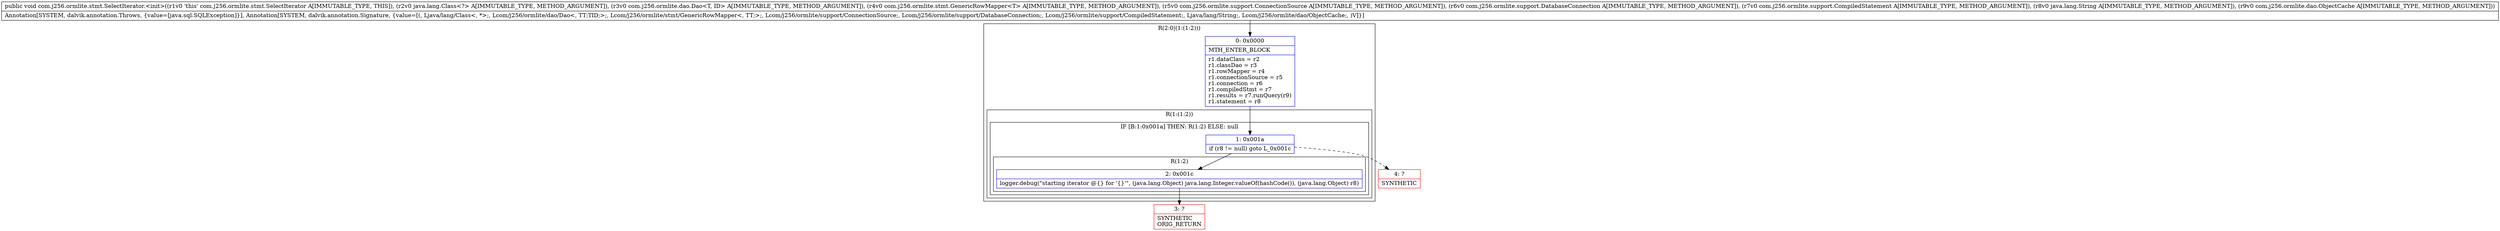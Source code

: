 digraph "CFG forcom.j256.ormlite.stmt.SelectIterator.\<init\>(Ljava\/lang\/Class;Lcom\/j256\/ormlite\/dao\/Dao;Lcom\/j256\/ormlite\/stmt\/GenericRowMapper;Lcom\/j256\/ormlite\/support\/ConnectionSource;Lcom\/j256\/ormlite\/support\/DatabaseConnection;Lcom\/j256\/ormlite\/support\/CompiledStatement;Ljava\/lang\/String;Lcom\/j256\/ormlite\/dao\/ObjectCache;)V" {
subgraph cluster_Region_1475799676 {
label = "R(2:0|(1:(1:2)))";
node [shape=record,color=blue];
Node_0 [shape=record,label="{0\:\ 0x0000|MTH_ENTER_BLOCK\l|r1.dataClass = r2\lr1.classDao = r3\lr1.rowMapper = r4\lr1.connectionSource = r5\lr1.connection = r6\lr1.compiledStmt = r7\lr1.results = r7.runQuery(r9)\lr1.statement = r8\l}"];
subgraph cluster_Region_1985089210 {
label = "R(1:(1:2))";
node [shape=record,color=blue];
subgraph cluster_IfRegion_791828604 {
label = "IF [B:1:0x001a] THEN: R(1:2) ELSE: null";
node [shape=record,color=blue];
Node_1 [shape=record,label="{1\:\ 0x001a|if (r8 != null) goto L_0x001c\l}"];
subgraph cluster_Region_2013959796 {
label = "R(1:2)";
node [shape=record,color=blue];
Node_2 [shape=record,label="{2\:\ 0x001c|logger.debug(\"starting iterator @\{\} for '\{\}'\", (java.lang.Object) java.lang.Integer.valueOf(hashCode()), (java.lang.Object) r8)\l}"];
}
}
}
}
Node_3 [shape=record,color=red,label="{3\:\ ?|SYNTHETIC\lORIG_RETURN\l}"];
Node_4 [shape=record,color=red,label="{4\:\ ?|SYNTHETIC\l}"];
MethodNode[shape=record,label="{public void com.j256.ormlite.stmt.SelectIterator.\<init\>((r1v0 'this' com.j256.ormlite.stmt.SelectIterator A[IMMUTABLE_TYPE, THIS]), (r2v0 java.lang.Class\<?\> A[IMMUTABLE_TYPE, METHOD_ARGUMENT]), (r3v0 com.j256.ormlite.dao.Dao\<T, ID\> A[IMMUTABLE_TYPE, METHOD_ARGUMENT]), (r4v0 com.j256.ormlite.stmt.GenericRowMapper\<T\> A[IMMUTABLE_TYPE, METHOD_ARGUMENT]), (r5v0 com.j256.ormlite.support.ConnectionSource A[IMMUTABLE_TYPE, METHOD_ARGUMENT]), (r6v0 com.j256.ormlite.support.DatabaseConnection A[IMMUTABLE_TYPE, METHOD_ARGUMENT]), (r7v0 com.j256.ormlite.support.CompiledStatement A[IMMUTABLE_TYPE, METHOD_ARGUMENT]), (r8v0 java.lang.String A[IMMUTABLE_TYPE, METHOD_ARGUMENT]), (r9v0 com.j256.ormlite.dao.ObjectCache A[IMMUTABLE_TYPE, METHOD_ARGUMENT]))  | Annotation[SYSTEM, dalvik.annotation.Throws, \{value=[java.sql.SQLException]\}], Annotation[SYSTEM, dalvik.annotation.Signature, \{value=[(, Ljava\/lang\/Class\<, *\>;, Lcom\/j256\/ormlite\/dao\/Dao\<, TT;TID;\>;, Lcom\/j256\/ormlite\/stmt\/GenericRowMapper\<, TT;\>;, Lcom\/j256\/ormlite\/support\/ConnectionSource;, Lcom\/j256\/ormlite\/support\/DatabaseConnection;, Lcom\/j256\/ormlite\/support\/CompiledStatement;, Ljava\/lang\/String;, Lcom\/j256\/ormlite\/dao\/ObjectCache;, )V]\}]\l}"];
MethodNode -> Node_0;
Node_0 -> Node_1;
Node_1 -> Node_2;
Node_1 -> Node_4[style=dashed];
Node_2 -> Node_3;
}


